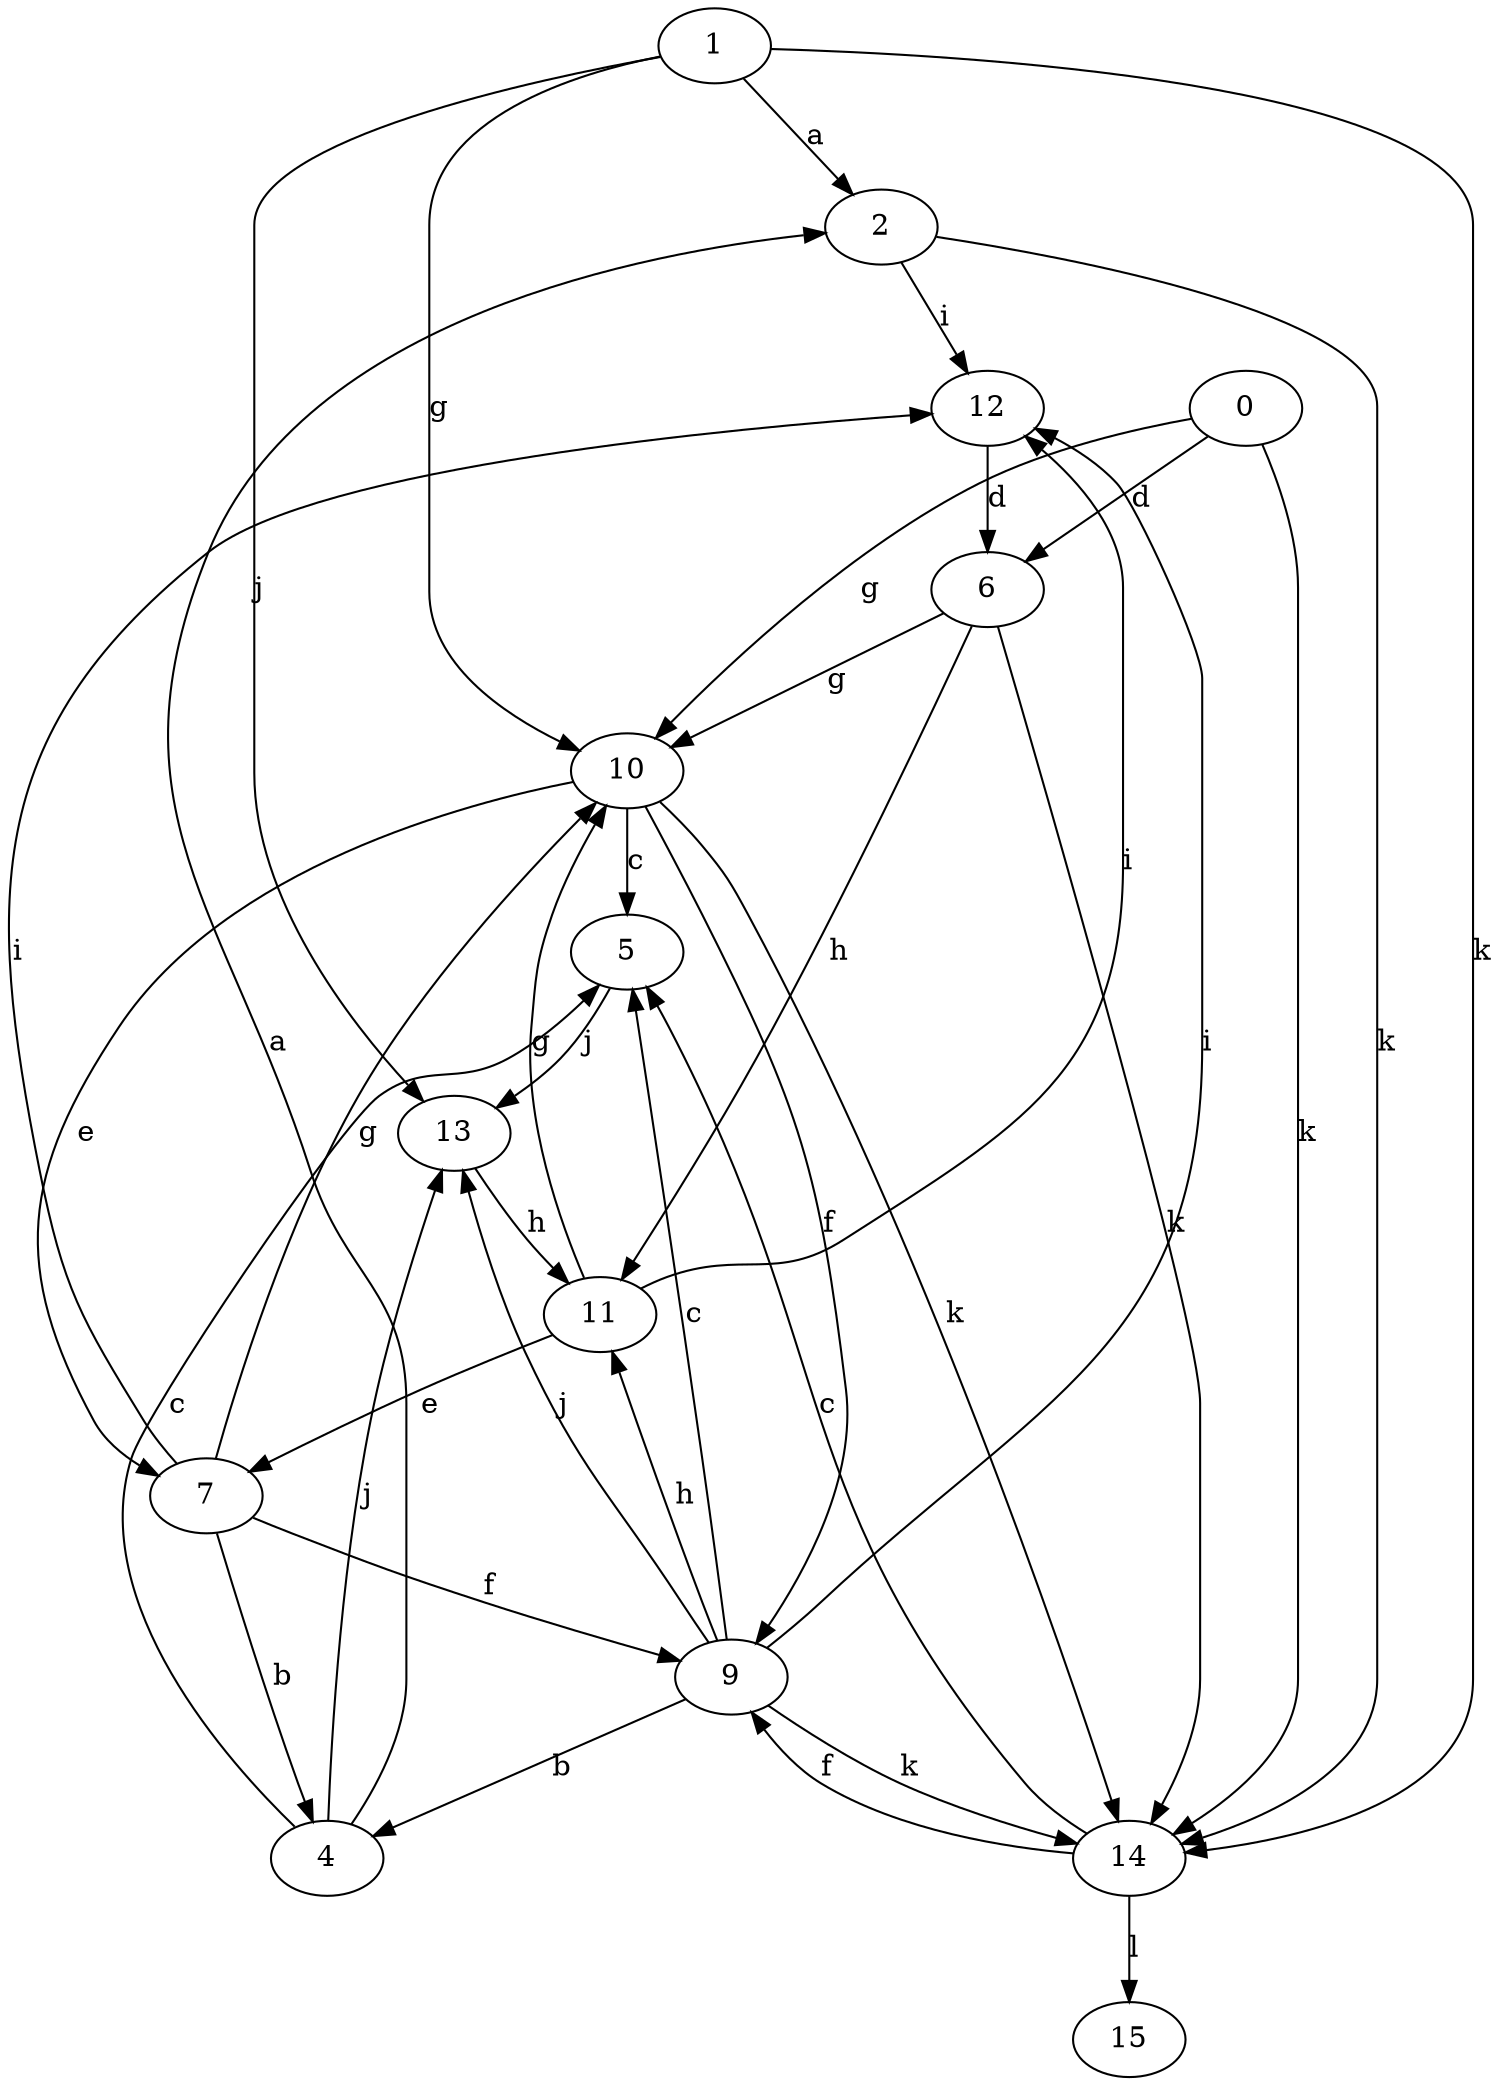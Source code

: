 strict digraph  {
1;
2;
4;
5;
6;
7;
0;
9;
10;
11;
12;
13;
14;
15;
1 -> 2  [label=a];
1 -> 10  [label=g];
1 -> 13  [label=j];
1 -> 14  [label=k];
2 -> 12  [label=i];
2 -> 14  [label=k];
4 -> 2  [label=a];
4 -> 5  [label=c];
4 -> 13  [label=j];
5 -> 13  [label=j];
6 -> 10  [label=g];
6 -> 11  [label=h];
6 -> 14  [label=k];
7 -> 4  [label=b];
7 -> 9  [label=f];
7 -> 10  [label=g];
7 -> 12  [label=i];
0 -> 6  [label=d];
0 -> 10  [label=g];
0 -> 14  [label=k];
9 -> 4  [label=b];
9 -> 5  [label=c];
9 -> 11  [label=h];
9 -> 12  [label=i];
9 -> 13  [label=j];
9 -> 14  [label=k];
10 -> 5  [label=c];
10 -> 7  [label=e];
10 -> 9  [label=f];
10 -> 14  [label=k];
11 -> 7  [label=e];
11 -> 10  [label=g];
11 -> 12  [label=i];
12 -> 6  [label=d];
13 -> 11  [label=h];
14 -> 5  [label=c];
14 -> 9  [label=f];
14 -> 15  [label=l];
}
